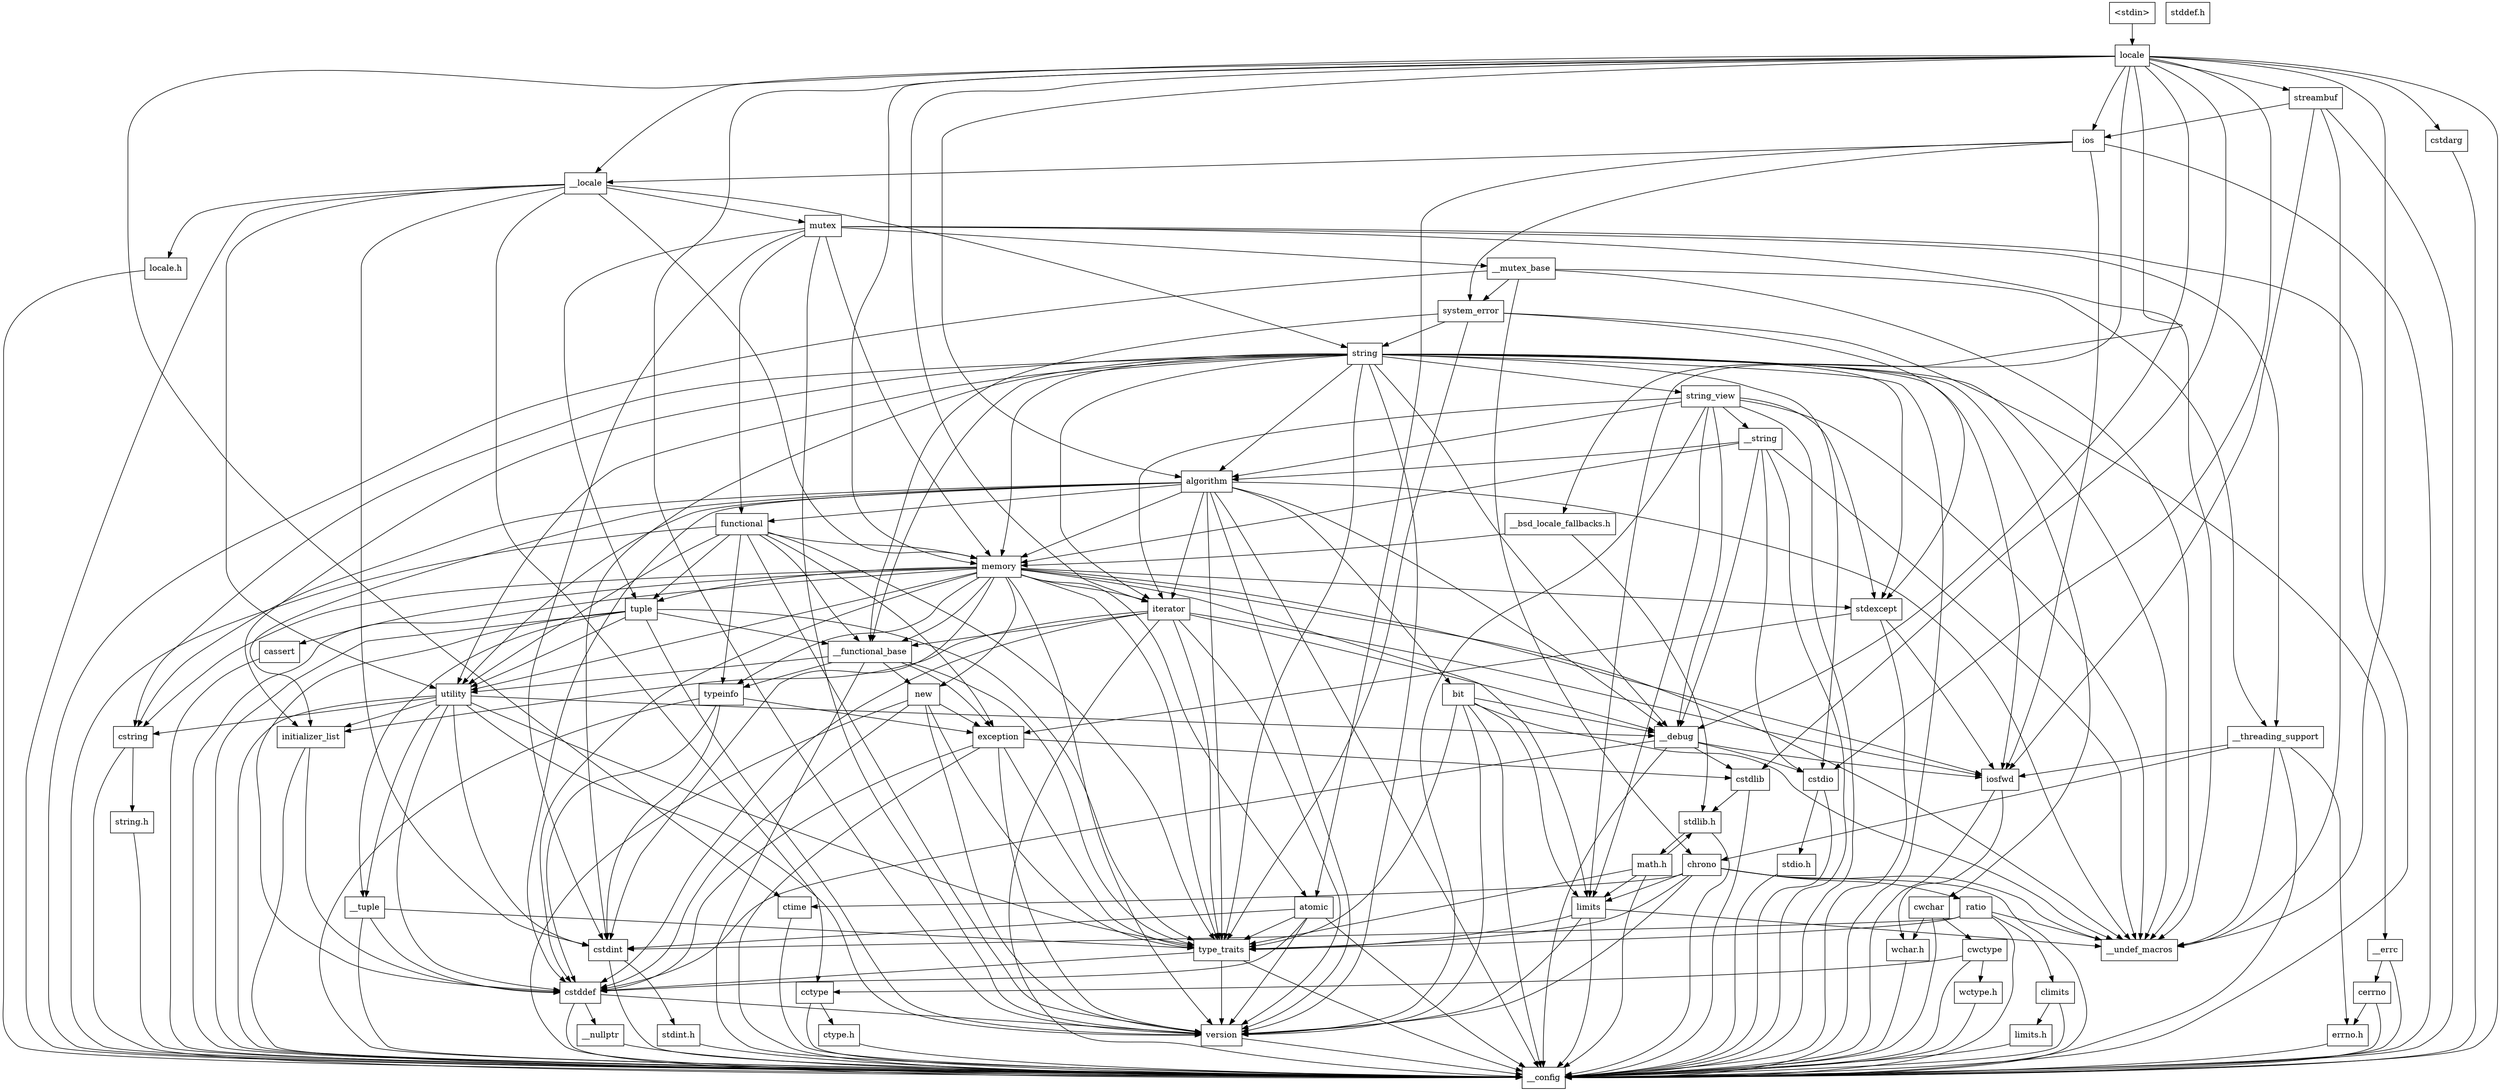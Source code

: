 digraph "dependencies" {
  header_0 [ shape="box", label="\<stdin\>" ];
  header_1 [ shape="box", label="locale" ];
  header_104 [ shape="box", label="memory" ];
  header_105 [ shape="box", label="typeinfo" ];
  header_106 [ shape="box", label="exception" ];
  header_107 [ shape="box", label="new" ];
  header_108 [ shape="box", label="iterator" ];
  header_109 [ shape="box", label="__functional_base" ];
  header_11 [ shape="box", label="__locale" ];
  header_110 [ shape="box", label="tuple" ];
  header_111 [ shape="box", label="stdexcept" ];
  header_112 [ shape="box", label="cassert" ];
  header_114 [ shape="box", label="atomic" ];
  header_115 [ shape="box", label="functional" ];
  header_116 [ shape="box", label="bit" ];
  header_117 [ shape="box", label="cwchar" ];
  header_118 [ shape="box", label="cwctype" ];
  header_119 [ shape="box", label="cctype" ];
  header_12 [ shape="box", label="string" ];
  header_120 [ shape="box", label="ctype.h" ];
  header_122 [ shape="box", label="wctype.h" ];
  header_125 [ shape="box", label="mutex" ];
  header_126 [ shape="box", label="__mutex_base" ];
  header_127 [ shape="box", label="chrono" ];
  header_128 [ shape="box", label="ctime" ];
  header_13 [ shape="box", label="string_view" ];
  header_134 [ shape="box", label="ratio" ];
  header_135 [ shape="box", label="climits" ];
  header_136 [ shape="box", label="limits.h" ];
  header_14 [ shape="box", label="__string" ];
  header_145 [ shape="box", label="system_error" ];
  header_146 [ shape="box", label="__errc" ];
  header_147 [ shape="box", label="cerrno" ];
  header_148 [ shape="box", label="errno.h" ];
  header_15 [ shape="box", label="algorithm" ];
  header_156 [ shape="box", label="__threading_support" ];
  header_16 [ shape="box", label="initializer_list" ];
  header_162 [ shape="box", label="locale.h" ];
  header_165 [ shape="box", label="ios" ];
  header_166 [ shape="box", label="streambuf" ];
  header_167 [ shape="box", label="cstdarg" ];
  header_169 [ shape="box", label="__bsd_locale_fallbacks.h" ];
  header_17 [ shape="box", label="cstddef" ];
  header_18 [ shape="box", label="version" ];
  header_2 [ shape="box", label="__config" ];
  header_21 [ shape="box", label="__nullptr" ];
  header_22 [ shape="box", label="type_traits" ];
  header_23 [ shape="box", label="cstring" ];
  header_24 [ shape="box", label="string.h" ];
  header_27 [ shape="box", label="stddef.h" ];
  header_31 [ shape="box", label="utility" ];
  header_32 [ shape="box", label="__tuple" ];
  header_33 [ shape="box", label="cstdint" ];
  header_34 [ shape="box", label="stdint.h" ];
  header_42 [ shape="box", label="__debug" ];
  header_43 [ shape="box", label="iosfwd" ];
  header_44 [ shape="box", label="wchar.h" ];
  header_54 [ shape="box", label="cstdlib" ];
  header_55 [ shape="box", label="stdlib.h" ];
  header_80 [ shape="box", label="math.h" ];
  header_92 [ shape="box", label="limits" ];
  header_93 [ shape="box", label="__undef_macros" ];
  header_94 [ shape="box", label="cstdio" ];
  header_95 [ shape="box", label="stdio.h" ];
  header_118 -> header_2;
  header_118 -> header_122;
  header_118 -> header_119;
  header_119 -> header_2;
  header_119 -> header_120;
  header_167 -> header_2;
  header_114 -> header_18;
  header_114 -> header_17;
  header_114 -> header_2;
  header_114 -> header_33;
  header_114 -> header_22;
  header_165 -> header_2;
  header_165 -> header_114;
  header_165 -> header_145;
  header_165 -> header_11;
  header_165 -> header_43;
  header_115 -> header_31;
  header_115 -> header_18;
  header_115 -> header_22;
  header_115 -> header_2;
  header_115 -> header_104;
  header_115 -> header_105;
  header_115 -> header_109;
  header_115 -> header_106;
  header_115 -> header_110;
  header_116 -> header_18;
  header_116 -> header_22;
  header_116 -> header_2;
  header_116 -> header_42;
  header_116 -> header_92;
  header_116 -> header_93;
  header_117 -> header_44;
  header_117 -> header_2;
  header_117 -> header_118;
  header_112 -> header_2;
  header_110 -> header_17;
  header_110 -> header_18;
  header_110 -> header_32;
  header_110 -> header_31;
  header_110 -> header_109;
  header_110 -> header_2;
  header_110 -> header_22;
  header_111 -> header_43;
  header_111 -> header_106;
  header_111 -> header_2;
  header_169 -> header_104;
  header_169 -> header_55;
  header_44 -> header_2;
  header_43 -> header_44;
  header_43 -> header_2;
  header_42 -> header_94;
  header_42 -> header_43;
  header_42 -> header_17;
  header_42 -> header_2;
  header_42 -> header_54;
  header_105 -> header_106;
  header_105 -> header_2;
  header_105 -> header_33;
  header_105 -> header_17;
  header_104 -> header_109;
  header_104 -> header_17;
  header_104 -> header_18;
  header_104 -> header_33;
  header_104 -> header_23;
  header_104 -> header_22;
  header_104 -> header_110;
  header_104 -> header_43;
  header_104 -> header_108;
  header_104 -> header_93;
  header_104 -> header_105;
  header_104 -> header_2;
  header_104 -> header_107;
  header_104 -> header_31;
  header_104 -> header_112;
  header_104 -> header_114;
  header_104 -> header_92;
  header_104 -> header_111;
  header_107 -> header_18;
  header_107 -> header_106;
  header_107 -> header_2;
  header_107 -> header_17;
  header_107 -> header_22;
  header_106 -> header_2;
  header_106 -> header_17;
  header_106 -> header_18;
  header_106 -> header_54;
  header_106 -> header_22;
  header_166 -> header_43;
  header_166 -> header_2;
  header_166 -> header_165;
  header_166 -> header_93;
  header_0 -> header_1;
  header_1 -> header_15;
  header_1 -> header_11;
  header_1 -> header_54;
  header_1 -> header_18;
  header_1 -> header_169;
  header_1 -> header_92;
  header_1 -> header_2;
  header_1 -> header_108;
  header_1 -> header_93;
  header_1 -> header_94;
  header_1 -> header_104;
  header_1 -> header_128;
  header_1 -> header_167;
  header_1 -> header_166;
  header_1 -> header_165;
  header_1 -> header_42;
  header_54 -> header_2;
  header_54 -> header_55;
  header_55 -> header_80;
  header_55 -> header_2;
  header_134 -> header_22;
  header_134 -> header_2;
  header_134 -> header_135;
  header_134 -> header_33;
  header_134 -> header_93;
  header_135 -> header_2;
  header_135 -> header_136;
  header_136 -> header_2;
  header_24 -> header_2;
  header_21 -> header_2;
  header_23 -> header_24;
  header_23 -> header_2;
  header_22 -> header_18;
  header_22 -> header_17;
  header_22 -> header_2;
  header_127 -> header_18;
  header_127 -> header_22;
  header_127 -> header_134;
  header_127 -> header_2;
  header_127 -> header_93;
  header_127 -> header_92;
  header_127 -> header_128;
  header_126 -> header_127;
  header_126 -> header_156;
  header_126 -> header_2;
  header_126 -> header_145;
  header_126 -> header_93;
  header_125 -> header_156;
  header_125 -> header_18;
  header_125 -> header_33;
  header_125 -> header_126;
  header_125 -> header_2;
  header_125 -> header_104;
  header_125 -> header_115;
  header_125 -> header_110;
  header_125 -> header_93;
  header_122 -> header_2;
  header_120 -> header_2;
  header_128 -> header_2;
  header_34 -> header_2;
  header_32 -> header_17;
  header_32 -> header_2;
  header_32 -> header_22;
  header_33 -> header_34;
  header_33 -> header_2;
  header_31 -> header_16;
  header_31 -> header_17;
  header_31 -> header_18;
  header_31 -> header_32;
  header_31 -> header_33;
  header_31 -> header_23;
  header_31 -> header_22;
  header_31 -> header_2;
  header_31 -> header_42;
  header_156 -> header_127;
  header_156 -> header_148;
  header_156 -> header_43;
  header_156 -> header_2;
  header_156 -> header_93;
  header_109 -> header_31;
  header_109 -> header_22;
  header_109 -> header_2;
  header_109 -> header_105;
  header_109 -> header_107;
  header_109 -> header_106;
  header_108 -> header_16;
  header_108 -> header_17;
  header_108 -> header_18;
  header_108 -> header_22;
  header_108 -> header_2;
  header_108 -> header_42;
  header_108 -> header_43;
  header_108 -> header_109;
  header_80 -> header_2;
  header_80 -> header_55;
  header_80 -> header_92;
  header_80 -> header_22;
  header_145 -> header_111;
  header_145 -> header_146;
  header_145 -> header_109;
  header_145 -> header_12;
  header_145 -> header_22;
  header_147 -> header_148;
  header_147 -> header_2;
  header_146 -> header_2;
  header_146 -> header_147;
  header_148 -> header_2;
  header_14 -> header_15;
  header_14 -> header_2;
  header_14 -> header_42;
  header_14 -> header_94;
  header_14 -> header_104;
  header_14 -> header_93;
  header_15 -> header_16;
  header_15 -> header_17;
  header_15 -> header_115;
  header_15 -> header_18;
  header_15 -> header_23;
  header_15 -> header_31;
  header_15 -> header_2;
  header_15 -> header_42;
  header_15 -> header_93;
  header_15 -> header_116;
  header_15 -> header_104;
  header_15 -> header_22;
  header_15 -> header_108;
  header_16 -> header_17;
  header_16 -> header_2;
  header_17 -> header_18;
  header_17 -> header_2;
  header_17 -> header_21;
  header_11 -> header_12;
  header_11 -> header_33;
  header_11 -> header_31;
  header_11 -> header_125;
  header_11 -> header_2;
  header_11 -> header_119;
  header_11 -> header_104;
  header_11 -> header_162;
  header_12 -> header_108;
  header_12 -> header_15;
  header_12 -> header_16;
  header_12 -> header_13;
  header_12 -> header_18;
  header_12 -> header_33;
  header_12 -> header_23;
  header_12 -> header_31;
  header_12 -> header_43;
  header_12 -> header_2;
  header_12 -> header_42;
  header_12 -> header_104;
  header_12 -> header_94;
  header_12 -> header_117;
  header_12 -> header_109;
  header_12 -> header_22;
  header_12 -> header_111;
  header_12 -> header_93;
  header_13 -> header_14;
  header_13 -> header_15;
  header_13 -> header_18;
  header_13 -> header_108;
  header_13 -> header_2;
  header_13 -> header_42;
  header_13 -> header_93;
  header_13 -> header_92;
  header_13 -> header_111;
  header_18 -> header_2;
  header_94 -> header_95;
  header_94 -> header_2;
  header_95 -> header_2;
  header_92 -> header_18;
  header_92 -> header_93;
  header_92 -> header_2;
  header_92 -> header_22;
  header_162 -> header_2;
}